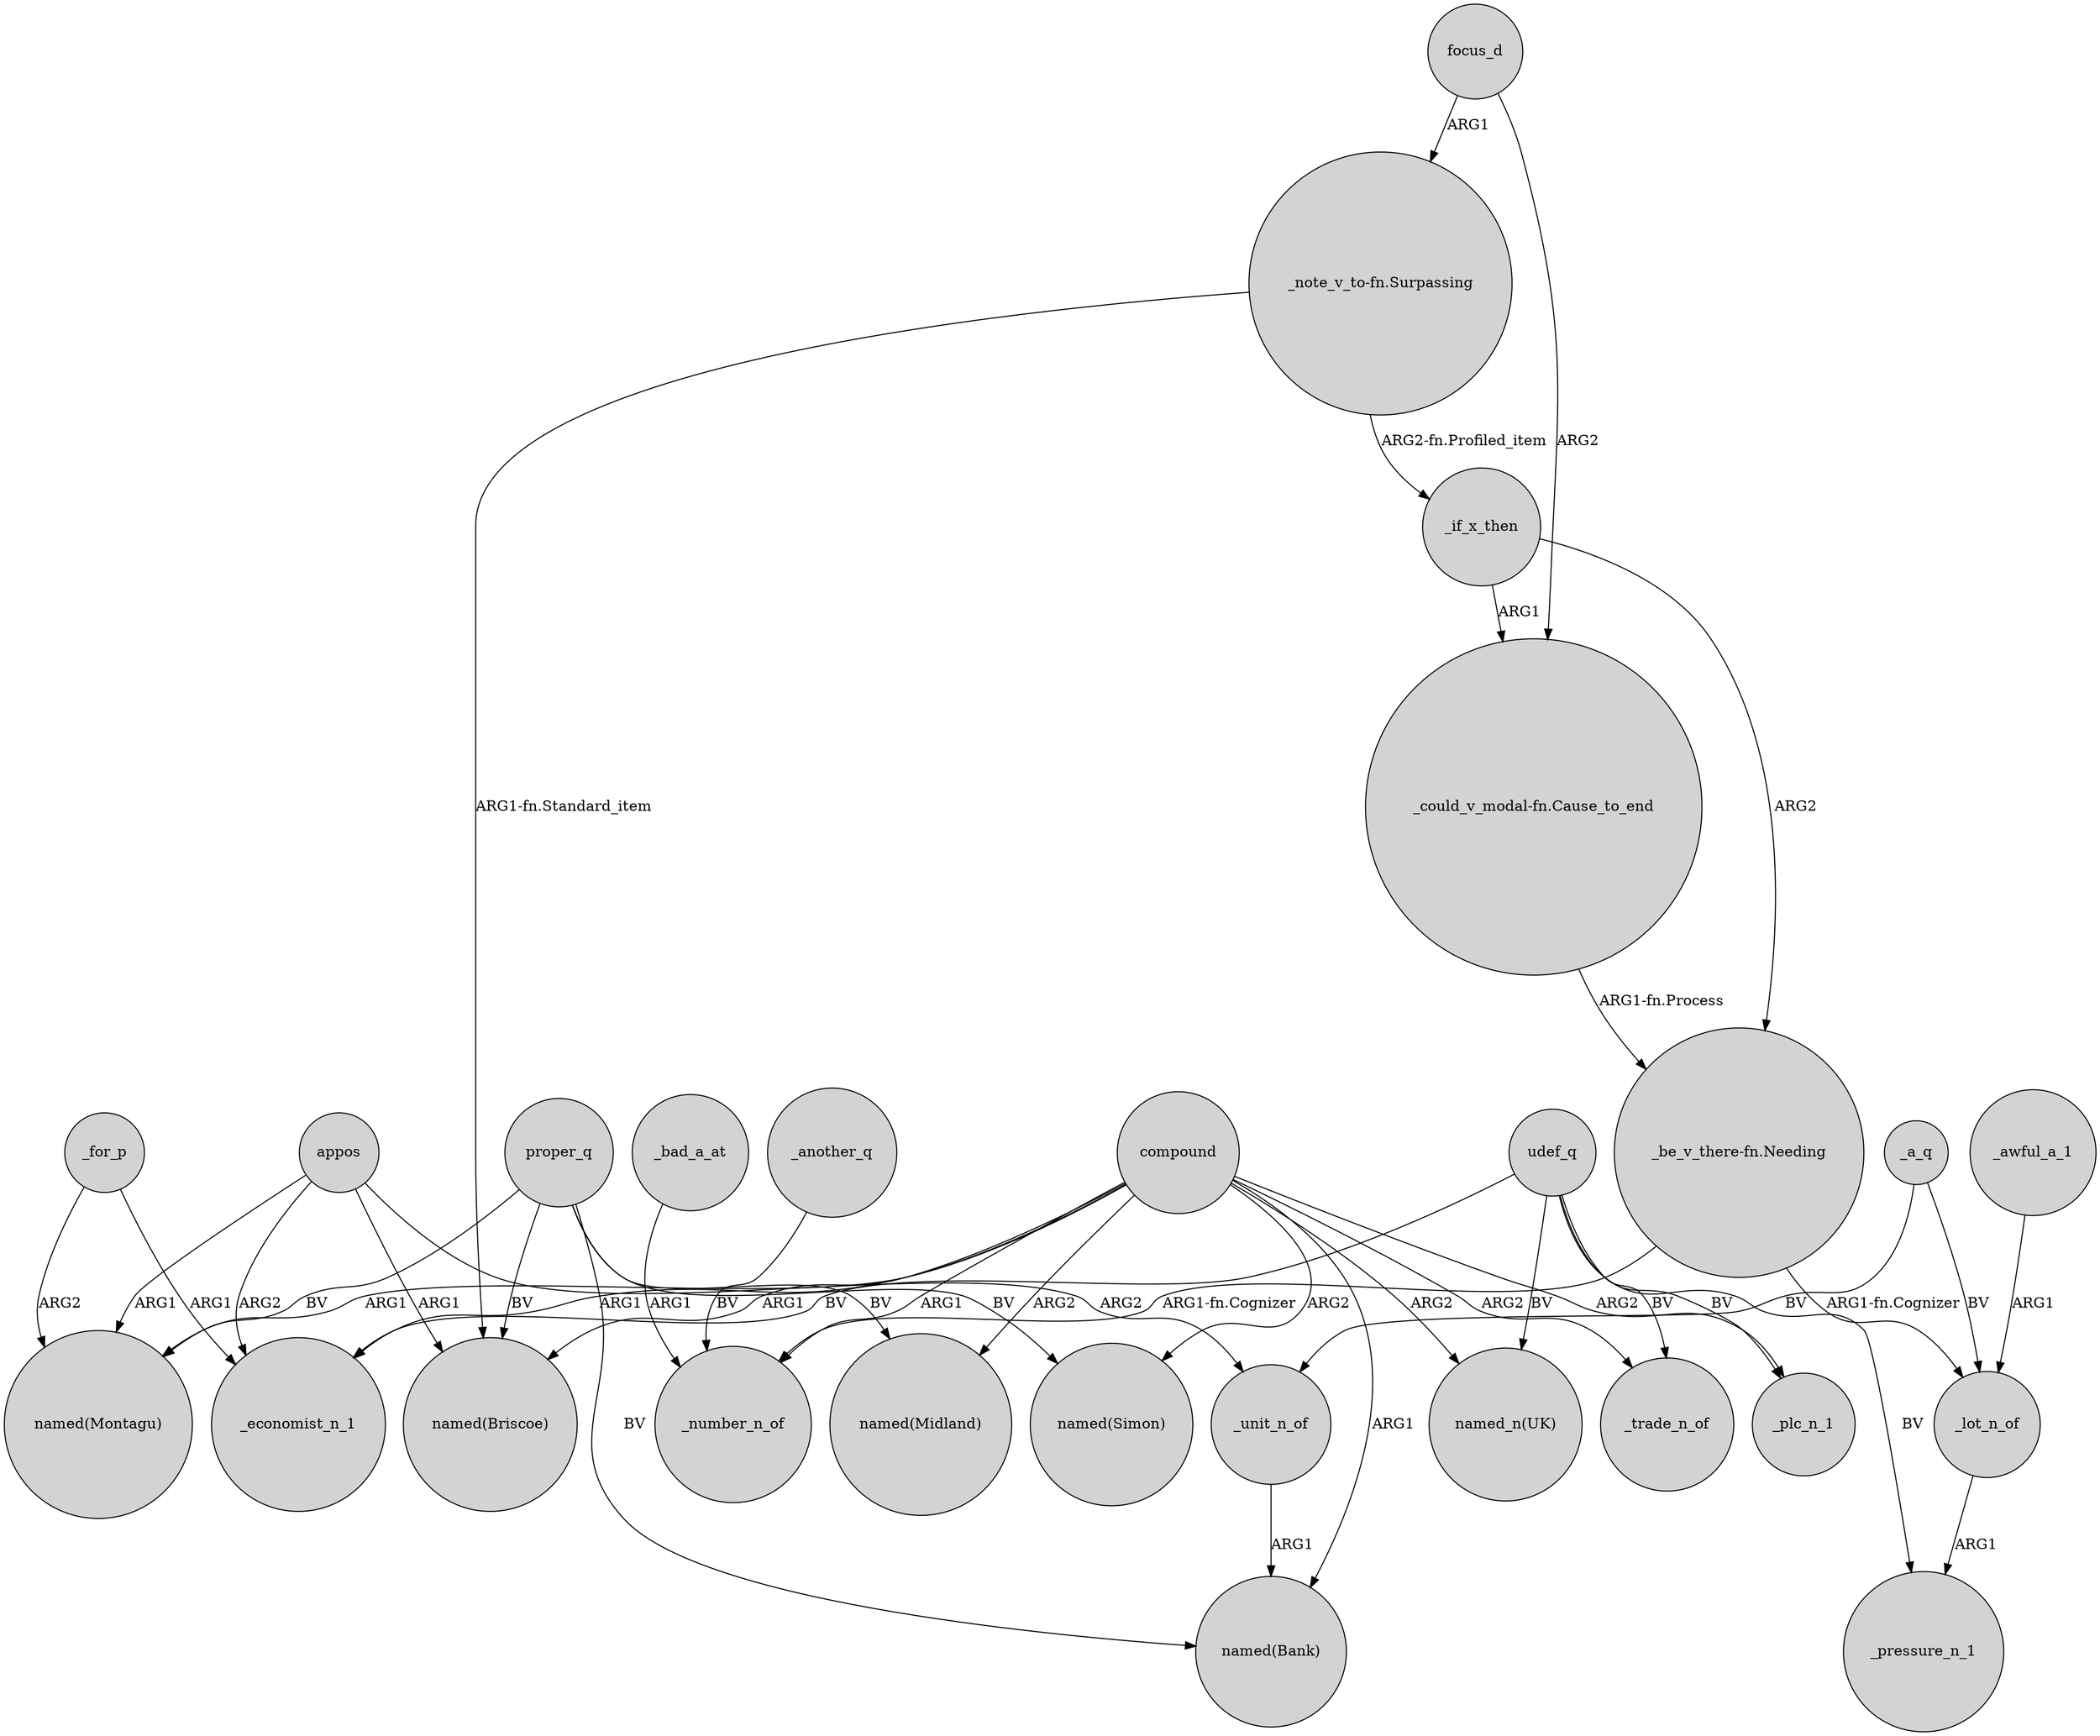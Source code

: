digraph {
	node [shape=circle style=filled]
	_for_p -> "named(Montagu)" [label=ARG2]
	_another_q -> _number_n_of [label=BV]
	"_note_v_to-fn.Surpassing" -> "named(Briscoe)" [label="ARG1-fn.Standard_item"]
	compound -> _number_n_of [label=ARG1]
	_lot_n_of -> _pressure_n_1 [label=ARG1]
	compound -> _plc_n_1 [label=ARG2]
	compound -> "named(Montagu)" [label=ARG1]
	compound -> "named(Briscoe)" [label=ARG1]
	proper_q -> "named(Midland)" [label=BV]
	compound -> "named(Simon)" [label=ARG2]
	_if_x_then -> "_be_v_there-fn.Needing" [label=ARG2]
	proper_q -> "named(Briscoe)" [label=BV]
	"_note_v_to-fn.Surpassing" -> _if_x_then [label="ARG2-fn.Profiled_item"]
	compound -> "named(Bank)" [label=ARG1]
	appos -> _economist_n_1 [label=ARG2]
	compound -> _economist_n_1 [label=ARG1]
	_unit_n_of -> "named(Bank)" [label=ARG1]
	udef_q -> _pressure_n_1 [label=BV]
	_if_x_then -> "_could_v_modal-fn.Cause_to_end" [label=ARG1]
	proper_q -> "named(Montagu)" [label=BV]
	"_be_v_there-fn.Needing" -> _lot_n_of [label="ARG1-fn.Cognizer"]
	_a_q -> _lot_n_of [label=BV]
	"_could_v_modal-fn.Cause_to_end" -> "_be_v_there-fn.Needing" [label="ARG1-fn.Process"]
	compound -> "named_n(UK)" [label=ARG2]
	udef_q -> "named_n(UK)" [label=BV]
	"_be_v_there-fn.Needing" -> _number_n_of [label="ARG1-fn.Cognizer"]
	_bad_a_at -> _number_n_of [label=ARG1]
	appos -> "named(Briscoe)" [label=ARG1]
	appos -> _unit_n_of [label=ARG2]
	udef_q -> _trade_n_of [label=BV]
	compound -> _trade_n_of [label=ARG2]
	compound -> "named(Midland)" [label=ARG2]
	_awful_a_1 -> _lot_n_of [label=ARG1]
	udef_q -> _plc_n_1 [label=BV]
	proper_q -> "named(Simon)" [label=BV]
	appos -> "named(Montagu)" [label=ARG1]
	udef_q -> _economist_n_1 [label=BV]
	_for_p -> _economist_n_1 [label=ARG1]
	_a_q -> _unit_n_of [label=BV]
	focus_d -> "_note_v_to-fn.Surpassing" [label=ARG1]
	focus_d -> "_could_v_modal-fn.Cause_to_end" [label=ARG2]
	proper_q -> "named(Bank)" [label=BV]
}
